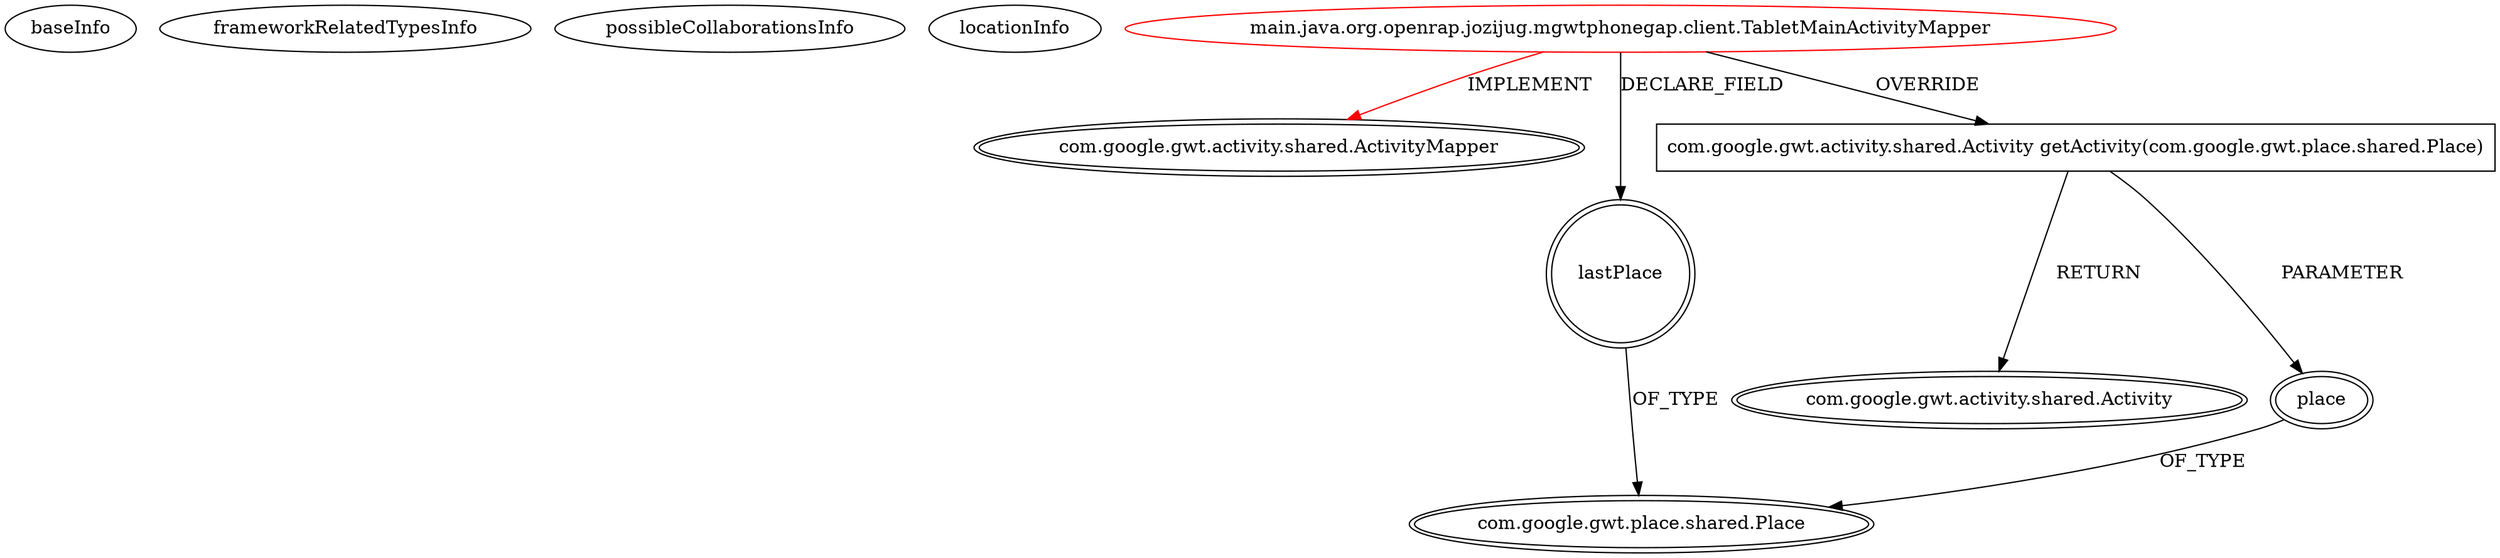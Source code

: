 digraph {
baseInfo[graphId=4352,category="extension_graph",isAnonymous=false,possibleRelation=false]
frameworkRelatedTypesInfo[0="com.google.gwt.activity.shared.ActivityMapper"]
possibleCollaborationsInfo[]
locationInfo[projectName="rjdkolb-jozijug_phonegapdemo",filePath="/rjdkolb-jozijug_phonegapdemo/jozijug_phonegapdemo-master/src/main/java/org/openrap/jozijug/mgwtphonegap/client/TabletMainActivityMapper.java",contextSignature="TabletMainActivityMapper",graphId="4352"]
0[label="main.java.org.openrap.jozijug.mgwtphonegap.client.TabletMainActivityMapper",vertexType="ROOT_CLIENT_CLASS_DECLARATION",isFrameworkType=false,color=red]
1[label="com.google.gwt.activity.shared.ActivityMapper",vertexType="FRAMEWORK_INTERFACE_TYPE",isFrameworkType=true,peripheries=2]
2[label="lastPlace",vertexType="FIELD_DECLARATION",isFrameworkType=true,peripheries=2,shape=circle]
3[label="com.google.gwt.place.shared.Place",vertexType="FRAMEWORK_CLASS_TYPE",isFrameworkType=true,peripheries=2]
4[label="com.google.gwt.activity.shared.Activity getActivity(com.google.gwt.place.shared.Place)",vertexType="OVERRIDING_METHOD_DECLARATION",isFrameworkType=false,shape=box]
5[label="com.google.gwt.activity.shared.Activity",vertexType="FRAMEWORK_INTERFACE_TYPE",isFrameworkType=true,peripheries=2]
6[label="place",vertexType="PARAMETER_DECLARATION",isFrameworkType=true,peripheries=2]
0->1[label="IMPLEMENT",color=red]
0->2[label="DECLARE_FIELD"]
2->3[label="OF_TYPE"]
0->4[label="OVERRIDE"]
4->5[label="RETURN"]
6->3[label="OF_TYPE"]
4->6[label="PARAMETER"]
}
